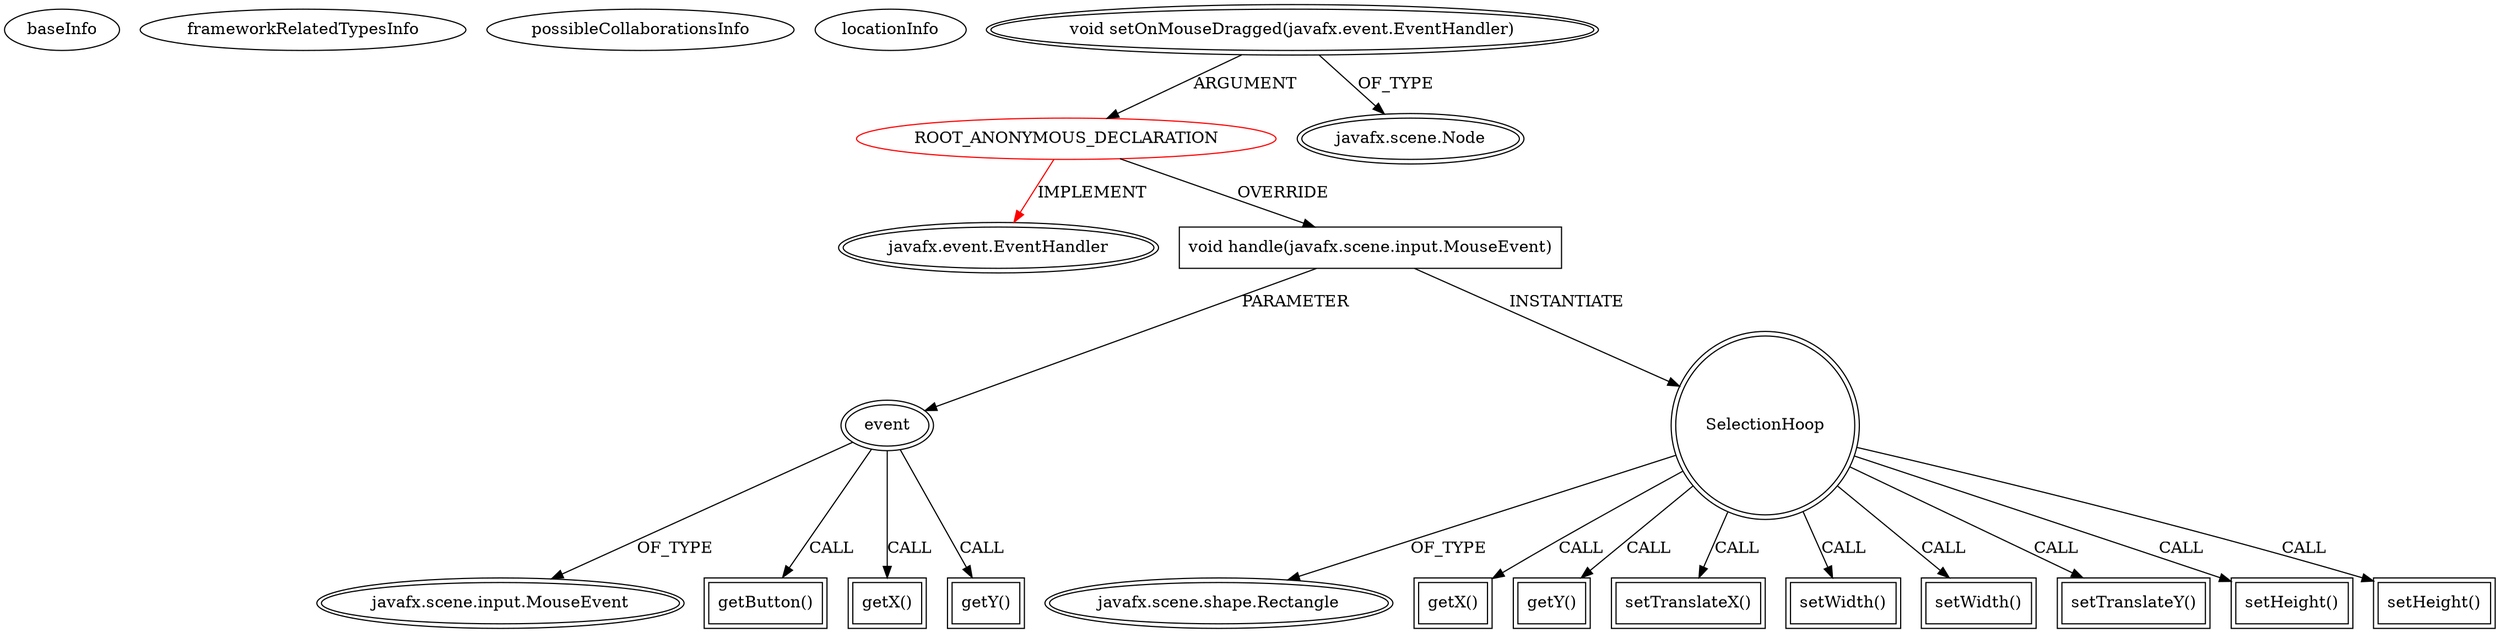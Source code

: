 digraph {
baseInfo[graphId=2634,category="extension_graph",isAnonymous=true,possibleRelation=false]
frameworkRelatedTypesInfo[0="javafx.event.EventHandler"]
possibleCollaborationsInfo[]
locationInfo[projectName="empollondefisica-PlanetGame",filePath="/empollondefisica-PlanetGame/PlanetGame-master/src/planetGame/GameMap.java",contextSignature="void GameMap(double,double,javafx.scene.Scene)",graphId="2634"]
0[label="ROOT_ANONYMOUS_DECLARATION",vertexType="ROOT_ANONYMOUS_DECLARATION",isFrameworkType=false,color=red]
1[label="javafx.event.EventHandler",vertexType="FRAMEWORK_INTERFACE_TYPE",isFrameworkType=true,peripheries=2]
2[label="void setOnMouseDragged(javafx.event.EventHandler)",vertexType="OUTSIDE_CALL",isFrameworkType=true,peripheries=2]
3[label="javafx.scene.Node",vertexType="FRAMEWORK_CLASS_TYPE",isFrameworkType=true,peripheries=2]
4[label="void handle(javafx.scene.input.MouseEvent)",vertexType="OVERRIDING_METHOD_DECLARATION",isFrameworkType=false,shape=box]
5[label="event",vertexType="PARAMETER_DECLARATION",isFrameworkType=true,peripheries=2]
6[label="javafx.scene.input.MouseEvent",vertexType="FRAMEWORK_CLASS_TYPE",isFrameworkType=true,peripheries=2]
8[label="getButton()",vertexType="INSIDE_CALL",isFrameworkType=true,peripheries=2,shape=box]
10[label="getX()",vertexType="INSIDE_CALL",isFrameworkType=true,peripheries=2,shape=box]
11[label="SelectionHoop",vertexType="VARIABLE_EXPRESION",isFrameworkType=true,peripheries=2,shape=circle]
13[label="javafx.scene.shape.Rectangle",vertexType="FRAMEWORK_CLASS_TYPE",isFrameworkType=true,peripheries=2]
12[label="getX()",vertexType="INSIDE_CALL",isFrameworkType=true,peripheries=2,shape=box]
15[label="getY()",vertexType="INSIDE_CALL",isFrameworkType=true,peripheries=2,shape=box]
17[label="getY()",vertexType="INSIDE_CALL",isFrameworkType=true,peripheries=2,shape=box]
19[label="setTranslateX()",vertexType="INSIDE_CALL",isFrameworkType=true,peripheries=2,shape=box]
21[label="setWidth()",vertexType="INSIDE_CALL",isFrameworkType=true,peripheries=2,shape=box]
23[label="setWidth()",vertexType="INSIDE_CALL",isFrameworkType=true,peripheries=2,shape=box]
25[label="setTranslateY()",vertexType="INSIDE_CALL",isFrameworkType=true,peripheries=2,shape=box]
27[label="setHeight()",vertexType="INSIDE_CALL",isFrameworkType=true,peripheries=2,shape=box]
29[label="setHeight()",vertexType="INSIDE_CALL",isFrameworkType=true,peripheries=2,shape=box]
0->1[label="IMPLEMENT",color=red]
2->0[label="ARGUMENT"]
2->3[label="OF_TYPE"]
0->4[label="OVERRIDE"]
5->6[label="OF_TYPE"]
4->5[label="PARAMETER"]
5->8[label="CALL"]
5->10[label="CALL"]
4->11[label="INSTANTIATE"]
11->13[label="OF_TYPE"]
11->12[label="CALL"]
5->15[label="CALL"]
11->17[label="CALL"]
11->19[label="CALL"]
11->21[label="CALL"]
11->23[label="CALL"]
11->25[label="CALL"]
11->27[label="CALL"]
11->29[label="CALL"]
}
